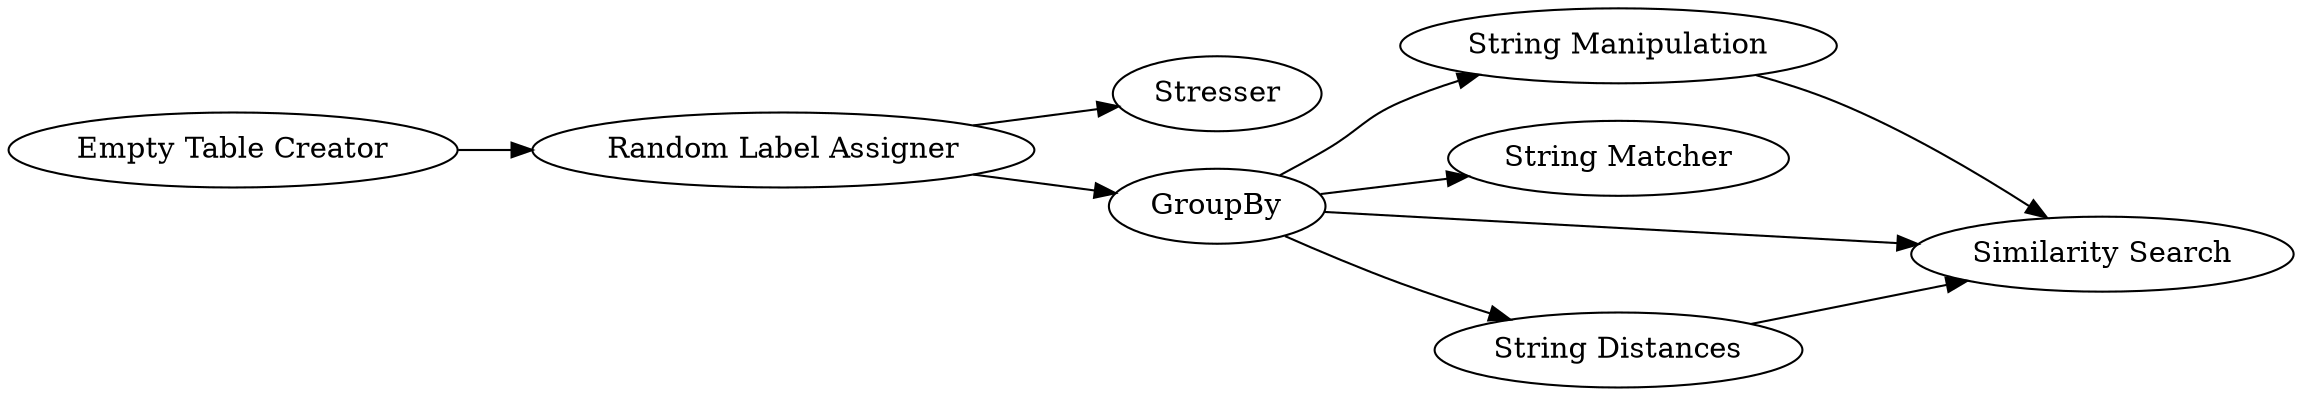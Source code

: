 digraph {
	"2831940243620393266_10" [label="String Manipulation"]
	"6512581287123521195_3" [label=Stresser]
	"2831940243620393266_6" [label="String Matcher"]
	"6512581287123521195_4" [label=GroupBy]
	"6512581287123521195_1" [label="Empty Table Creator"]
	"2831940243620393266_9" [label="Similarity Search"]
	"6512581287123521195_5" [label="Random Label Assigner"]
	"2831940243620393266_7" [label="String Distances"]
	"6512581287123521195_4" -> "2831940243620393266_10"
	"6512581287123521195_1" -> "6512581287123521195_5"
	"2831940243620393266_10" -> "2831940243620393266_9"
	"6512581287123521195_4" -> "2831940243620393266_6"
	"6512581287123521195_4" -> "2831940243620393266_7"
	"6512581287123521195_5" -> "6512581287123521195_3"
	"6512581287123521195_5" -> "6512581287123521195_4"
	"6512581287123521195_4" -> "2831940243620393266_9"
	"2831940243620393266_7" -> "2831940243620393266_9"
	rankdir=LR
}
